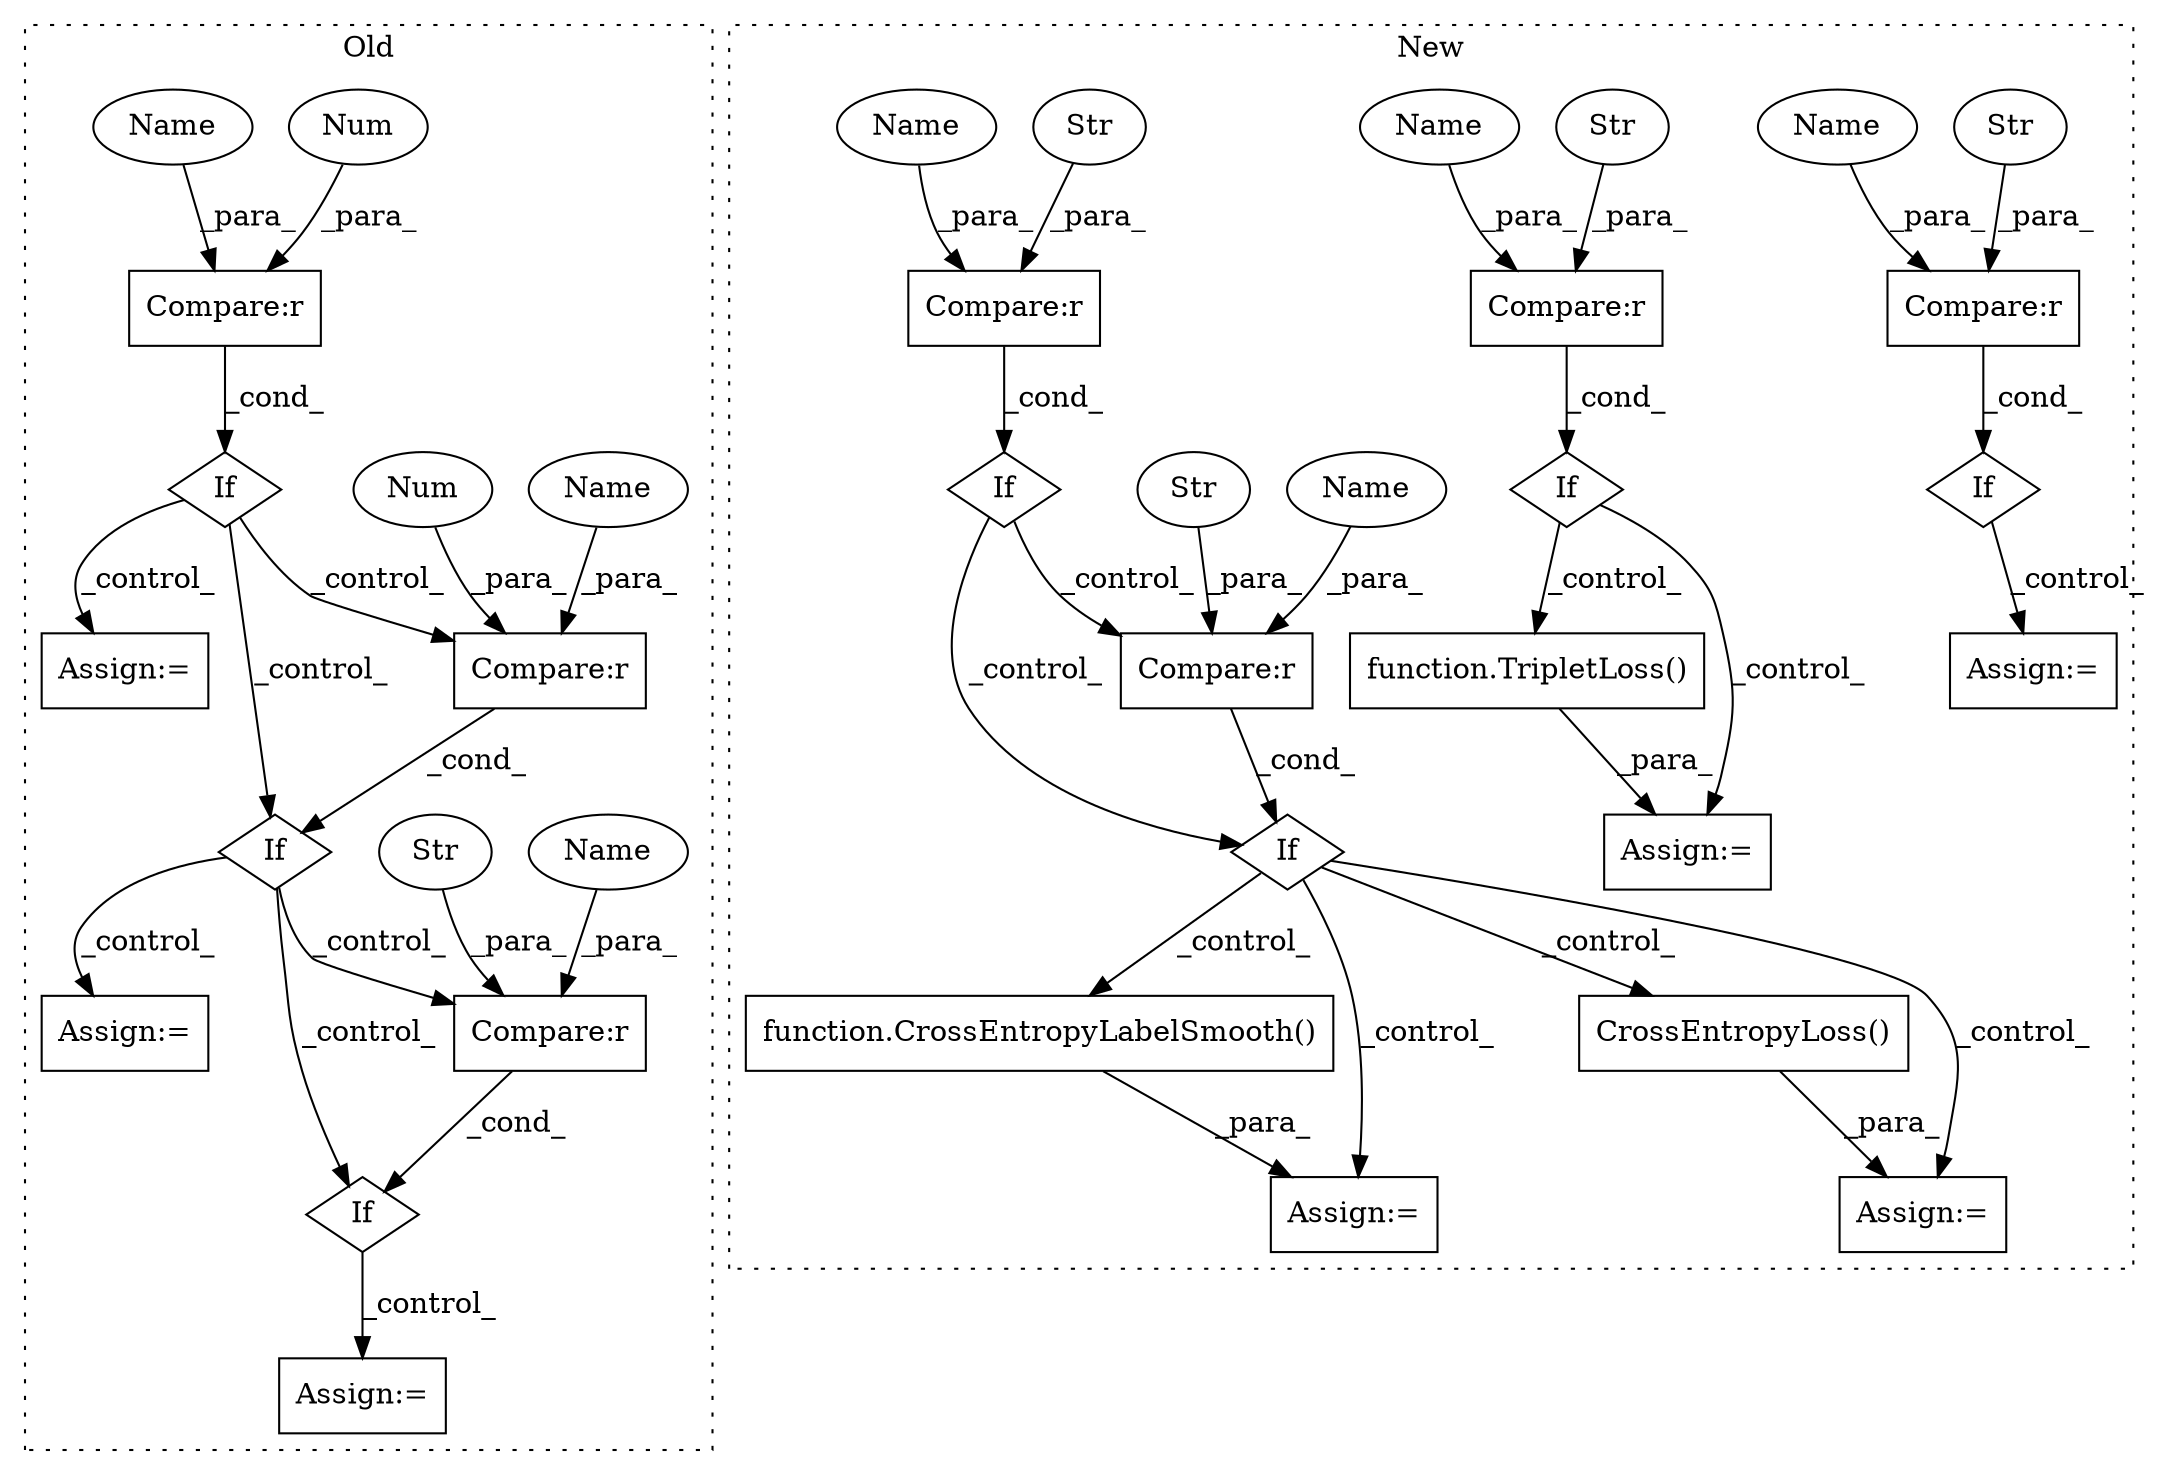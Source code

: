 digraph G {
subgraph cluster0 {
1 [label="If" a="96" s="461,478" l="0,14" shape="diamond"];
7 [label="Compare:r" a="40" s="461" l="17" shape="box"];
8 [label="If" a="96" s="666,688" l="0,14" shape="diamond"];
9 [label="Num" a="76" s="475" l="3" shape="ellipse"];
10 [label="If" a="96" s="365,384" l="3,14" shape="diamond"];
11 [label="Compare:r" a="40" s="368" l="16" shape="box"];
12 [label="Num" a="76" s="382" l="2" shape="ellipse"];
13 [label="Compare:r" a="40" s="666" l="22" shape="box"];
14 [label="Str" a="66" s="680" l="8" shape="ellipse"];
26 [label="Assign:=" a="68" s="404" l="3" shape="box"];
27 [label="Assign:=" a="68" s="708" l="3" shape="box"];
30 [label="Assign:=" a="68" s="498" l="3" shape="box"];
32 [label="Name" a="87" s="368" l="10" shape="ellipse"];
33 [label="Name" a="87" s="666" l="10" shape="ellipse"];
34 [label="Name" a="87" s="461" l="10" shape="ellipse"];
label = "Old";
style="dotted";
}
subgraph cluster1 {
2 [label="function.CrossEntropyLabelSmooth()" a="75" s="1993,2028" l="24,1" shape="box"];
3 [label="If" a="96" s="1882,1912" l="3,14" shape="diamond"];
4 [label="Compare:r" a="40" s="1929" l="31" shape="box"];
5 [label="If" a="96" s="1926,1960" l="3,18" shape="diamond"];
6 [label="Str" a="66" s="1929" l="13" shape="ellipse"];
15 [label="Compare:r" a="40" s="1885" l="27" shape="box"];
16 [label="Str" a="66" s="1885" l="9" shape="ellipse"];
17 [label="CrossEntropyLoss()" a="75" s="2079" l="21" shape="box"];
18 [label="Compare:r" a="40" s="2124" l="27" shape="box"];
19 [label="If" a="96" s="2121,2151" l="3,14" shape="diamond"];
20 [label="Str" a="66" s="2124" l="9" shape="ellipse"];
21 [label="Compare:r" a="40" s="2271" l="32" shape="box"];
22 [label="If" a="96" s="2268,2303" l="3,14" shape="diamond"];
23 [label="Str" a="66" s="2271" l="14" shape="ellipse"];
24 [label="Assign:=" a="68" s="2330" l="3" shape="box"];
25 [label="Assign:=" a="68" s="2076" l="3" shape="box"];
28 [label="Assign:=" a="68" s="1990" l="3" shape="box"];
29 [label="Assign:=" a="68" s="2178" l="3" shape="box"];
31 [label="function.TripletLoss()" a="75" s="2181,2199" l="12,51" shape="box"];
35 [label="Name" a="87" s="2289" l="14" shape="ellipse"];
36 [label="Name" a="87" s="1946" l="14" shape="ellipse"];
37 [label="Name" a="87" s="2137" l="14" shape="ellipse"];
38 [label="Name" a="87" s="1898" l="14" shape="ellipse"];
label = "New";
style="dotted";
}
1 -> 8 [label="_control_"];
1 -> 13 [label="_control_"];
1 -> 30 [label="_control_"];
2 -> 28 [label="_para_"];
3 -> 5 [label="_control_"];
3 -> 4 [label="_control_"];
4 -> 5 [label="_cond_"];
5 -> 2 [label="_control_"];
5 -> 28 [label="_control_"];
5 -> 25 [label="_control_"];
5 -> 17 [label="_control_"];
6 -> 4 [label="_para_"];
7 -> 1 [label="_cond_"];
8 -> 27 [label="_control_"];
9 -> 7 [label="_para_"];
10 -> 1 [label="_control_"];
10 -> 7 [label="_control_"];
10 -> 26 [label="_control_"];
11 -> 10 [label="_cond_"];
12 -> 11 [label="_para_"];
13 -> 8 [label="_cond_"];
14 -> 13 [label="_para_"];
15 -> 3 [label="_cond_"];
16 -> 15 [label="_para_"];
17 -> 25 [label="_para_"];
18 -> 19 [label="_cond_"];
19 -> 31 [label="_control_"];
19 -> 29 [label="_control_"];
20 -> 18 [label="_para_"];
21 -> 22 [label="_cond_"];
22 -> 24 [label="_control_"];
23 -> 21 [label="_para_"];
31 -> 29 [label="_para_"];
32 -> 11 [label="_para_"];
33 -> 13 [label="_para_"];
34 -> 7 [label="_para_"];
35 -> 21 [label="_para_"];
36 -> 4 [label="_para_"];
37 -> 18 [label="_para_"];
38 -> 15 [label="_para_"];
}